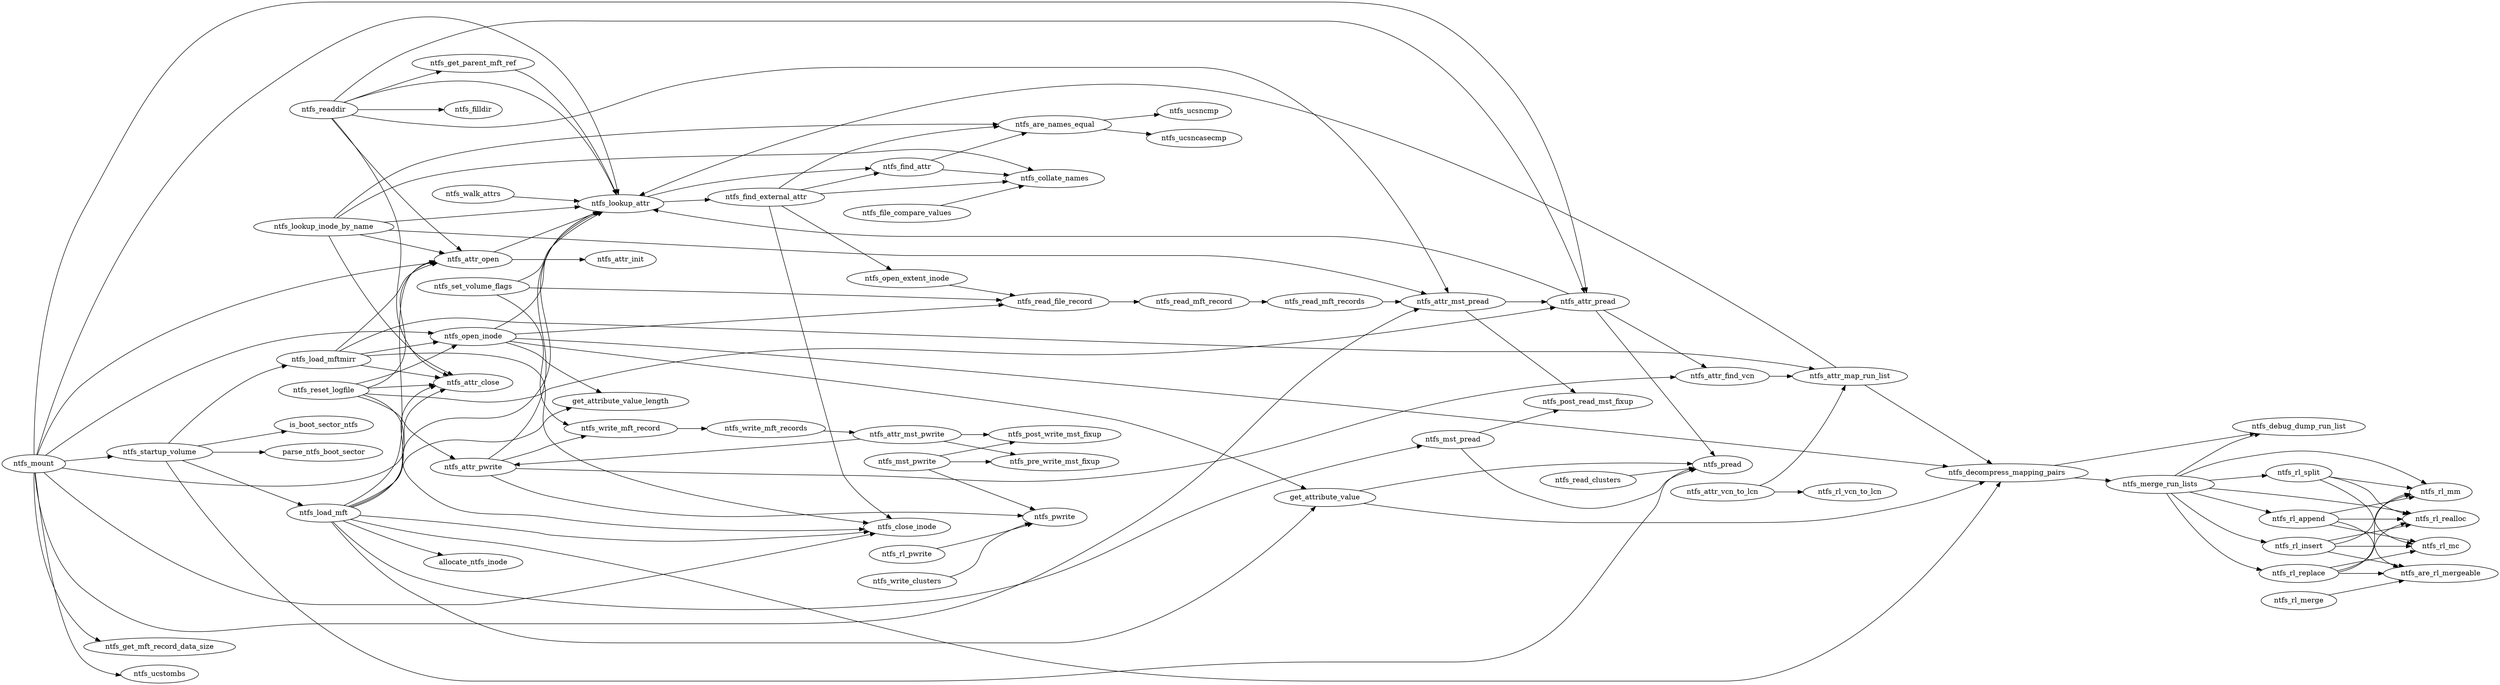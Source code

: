 digraph "bla" {
	graph [
		fontsize = "14"
		fontname = "Times-Roman"
		fontcolor = "black"
		rankdir = "LR"
		bb = "0,0,3446,1408"
		color = "black"
	]
	node [
		fontsize = "14"
		fontname = "Times-Roman"
		fontcolor = "black"
		shape = "ellipse"
		color = "black"
	]
	edge [
		fontsize = "14"
		fontname = "Times-Roman"
		fontcolor = "black"
		color = "black"
	]
	"allocate_ntfs_inode" [
		label = "\N"
		color = "black"
		width = "1.810000"
		fontsize = "14"
		fontname = "Times-Roman"
		fontcolor = "black"
		pos = "656,246"
		height = "0.500000"
		shape = "ellipse"
	]
	"get_attribute_value" [
		label = "\N"
		color = "black"
		width = "1.780000"
		fontsize = "14"
		fontname = "Times-Roman"
		fontcolor = "black"
		pos = "1828,393"
		height = "0.500000"
		shape = "ellipse"
	]
	"ntfs_decompress_mapping_pairs" [
		label = "\N"
		color = "black"
		width = "2.830000"
		fontsize = "14"
		fontname = "Times-Roman"
		fontcolor = "black"
		pos = "2769,438"
		height = "0.500000"
		shape = "ellipse"
	]
	"ntfs_pread" [
		label = "\N"
		color = "black"
		width = "1.110000"
		fontsize = "14"
		fontname = "Times-Roman"
		fontcolor = "black"
		pos = "2378,456"
		height = "0.500000"
		shape = "ellipse"
	]
	"is_boot_sector_ntfs" [
		label = "\N"
		color = "black"
		width = "1.810000"
		fontsize = "14"
		fontname = "Times-Roman"
		fontcolor = "black"
		pos = "450,516"
		height = "0.500000"
		shape = "ellipse"
	]
	"ntfs_are_names_equal" [
		label = "\N"
		color = "black"
		width = "2.030000"
		fontsize = "14"
		fontname = "Times-Roman"
		fontcolor = "black"
		pos = "1454,1116"
		height = "0.500000"
		shape = "ellipse"
	]
	"ntfs_ucsncasecmp" [
		label = "\N"
		color = "black"
		width = "1.690000"
		fontsize = "14"
		fontname = "Times-Roman"
		fontcolor = "black"
		pos = "1647,1089"
		height = "0.500000"
		shape = "ellipse"
	]
	"ntfs_ucsncmp" [
		label = "\N"
		color = "black"
		width = "1.360000"
		fontsize = "14"
		fontname = "Times-Roman"
		fontcolor = "black"
		pos = "1647,1143"
		height = "0.500000"
		shape = "ellipse"
	]
	"ntfs_attr_find_vcn" [
		label = "\N"
		color = "black"
		width = "1.720000"
		fontsize = "14"
		fontname = "Times-Roman"
		fontcolor = "black"
		pos = "2378,616"
		height = "0.500000"
		shape = "ellipse"
	]
	"ntfs_attr_map_run_list" [
		label = "\N"
		color = "black"
		width = "2.060000"
		fontsize = "14"
		fontname = "Times-Roman"
		fontcolor = "black"
		pos = "2556,616"
		height = "0.500000"
		shape = "ellipse"
	]
	"ntfs_lookup_attr" [
		label = "\N"
		color = "black"
		width = "1.560000"
		fontsize = "14"
		fontname = "Times-Roman"
		fontcolor = "black"
		pos = "856,940"
		height = "0.500000"
		shape = "ellipse"
	]
	"ntfs_attr_mst_pread" [
		label = "\N"
		color = "black"
		width = "1.830000"
		fontsize = "14"
		fontname = "Times-Roman"
		fontcolor = "black"
		pos = "2004,764"
		height = "0.500000"
		shape = "ellipse"
	]
	"ntfs_attr_pread" [
		label = "\N"
		color = "black"
		width = "1.440000"
		fontsize = "14"
		fontname = "Times-Roman"
		fontcolor = "black"
		pos = "2190,764"
		height = "0.500000"
		shape = "ellipse"
	]
	"ntfs_post_read_mst_fixup" [
		label = "\N"
		color = "black"
		width = "2.310000"
		fontsize = "14"
		fontname = "Times-Roman"
		fontcolor = "black"
		pos = "2190,569"
		height = "0.500000"
		shape = "ellipse"
	]
	"ntfs_attr_mst_pwrite" [
		label = "\N"
		color = "black"
		width = "1.890000"
		fontsize = "14"
		fontname = "Times-Roman"
		fontcolor = "black"
		pos = "1249,500"
		height = "0.500000"
		shape = "ellipse"
	]
	"ntfs_attr_pwrite" [
		label = "\N"
		color = "black"
		width = "1.530000"
		fontsize = "14"
		fontname = "Times-Roman"
		fontcolor = "black"
		pos = "656,435"
		height = "0.500000"
		shape = "ellipse"
	]
	"ntfs_post_write_mst_fixup" [
		label = "\N"
		color = "black"
		width = "2.390000"
		fontsize = "14"
		fontname = "Times-Roman"
		fontcolor = "black"
		pos = "1454,500"
		height = "0.500000"
		shape = "ellipse"
	]
	"ntfs_pre_write_mst_fixup" [
		label = "\N"
		color = "black"
		width = "2.310000"
		fontsize = "14"
		fontname = "Times-Roman"
		fontcolor = "black"
		pos = "1454,446"
		height = "0.500000"
		shape = "ellipse"
	]
	"ntfs_attr_open" [
		label = "\N"
		color = "black"
		width = "1.390000"
		fontsize = "14"
		fontname = "Times-Roman"
		fontcolor = "black"
		pos = "656,848"
		height = "0.500000"
		shape = "ellipse"
	]
	"ntfs_attr_init" [
		label = "\N"
		color = "black"
		width = "1.280000"
		fontsize = "14"
		fontname = "Times-Roman"
		fontcolor = "black"
		pos = "856,848"
		height = "0.500000"
		shape = "ellipse"
	]
	"ntfs_pwrite" [
		label = "\N"
		color = "black"
		width = "1.170000"
		fontsize = "14"
		fontname = "Times-Roman"
		fontcolor = "black"
		pos = "1454,308"
		height = "0.500000"
		shape = "ellipse"
	]
	"ntfs_write_mft_record" [
		label = "\N"
		color = "black"
		width = "2.030000"
		fontsize = "14"
		fontname = "Times-Roman"
		fontcolor = "black"
		pos = "856,512"
		height = "0.500000"
		shape = "ellipse"
	]
	"ntfs_attr_vcn_to_lcn" [
		label = "\N"
		color = "black"
		width = "1.890000"
		fontsize = "14"
		fontname = "Times-Roman"
		fontcolor = "black"
		pos = "2378,402"
		height = "0.500000"
		shape = "ellipse"
	]
	"ntfs_rl_vcn_to_lcn" [
		label = "\N"
		color = "black"
		width = "1.750000"
		fontsize = "14"
		fontname = "Times-Roman"
		fontcolor = "black"
		pos = "2556,402"
		height = "0.500000"
		shape = "ellipse"
	]
	"ntfs_close_inode" [
		label = "\N"
		color = "black"
		width = "1.580000"
		fontsize = "14"
		fontname = "Times-Roman"
		fontcolor = "black"
		pos = "1249,316"
		height = "0.500000"
		shape = "ellipse"
	]
	"ntfs_collate_names" [
		label = "\N"
		color = "black"
		width = "1.780000"
		fontsize = "14"
		fontname = "Times-Roman"
		fontcolor = "black"
		pos = "1454,1009"
		height = "0.500000"
		shape = "ellipse"
	]
	"ntfs_debug_dump_run_list" [
		label = "\N"
		color = "black"
		width = "2.390000"
		fontsize = "14"
		fontname = "Times-Roman"
		fontcolor = "black"
		pos = "3170,530"
		height = "0.500000"
		shape = "ellipse"
	]
	"ntfs_merge_run_lists" [
		label = "\N"
		color = "black"
		width = "1.920000"
		fontsize = "14"
		fontname = "Times-Roman"
		fontcolor = "black"
		pos = "2978,415"
		height = "0.500000"
		shape = "ellipse"
	]
	"ntfs_file_compare_values" [
		label = "\N"
		color = "black"
		width = "2.280000"
		fontsize = "14"
		fontname = "Times-Roman"
		fontcolor = "black"
		pos = "1249,940"
		height = "0.500000"
		shape = "ellipse"
	]
	"ntfs_find_attr" [
		label = "\N"
		color = "black"
		width = "1.330000"
		fontsize = "14"
		fontname = "Times-Roman"
		fontcolor = "black"
		pos = "1249,1032"
		height = "0.500000"
		shape = "ellipse"
	]
	"ntfs_find_external_attr" [
		label = "\N"
		color = "black"
		width = "2.060000"
		fontsize = "14"
		fontname = "Times-Roman"
		fontcolor = "black"
		pos = "1054,953"
		height = "0.500000"
		shape = "ellipse"
	]
	"ntfs_open_extent_inode" [
		label = "\N"
		color = "black"
		width = "2.140000"
		fontsize = "14"
		fontname = "Times-Roman"
		fontcolor = "black"
		pos = "1249,810"
		height = "0.500000"
		shape = "ellipse"
	]
	"ntfs_get_parent_mft_ref" [
		label = "\N"
		color = "black"
		width = "2.170000"
		fontsize = "14"
		fontname = "Times-Roman"
		fontcolor = "black"
		pos = "656,1238"
		height = "0.500000"
		shape = "ellipse"
	]
	"ntfs_load_mft" [
		label = "\N"
		color = "black"
		width = "1.360000"
		fontsize = "14"
		fontname = "Times-Roman"
		fontcolor = "black"
		pos = "450,338"
		height = "0.500000"
		shape = "ellipse"
	]
	"get_attribute_value_length" [
		label = "\N"
		color = "black"
		width = "2.360000"
		fontsize = "14"
		fontname = "Times-Roman"
		fontcolor = "black"
		pos = "856,566"
		height = "0.500000"
		shape = "ellipse"
	]
	"ntfs_load_mftmirr" [
		label = "\N"
		color = "black"
		width = "1.690000"
		fontsize = "14"
		fontname = "Times-Roman"
		fontcolor = "black"
		pos = "450,649"
		height = "0.500000"
		shape = "ellipse"
	]
	"ntfs_attr_close" [
		label = "\N"
		color = "black"
		width = "1.420000"
		fontsize = "14"
		fontname = "Times-Roman"
		fontcolor = "black"
		pos = "656,603"
		height = "0.500000"
		shape = "ellipse"
	]
	"ntfs_open_inode" [
		label = "\N"
		color = "black"
		width = "1.580000"
		fontsize = "14"
		fontname = "Times-Roman"
		fontcolor = "black"
		pos = "656,695"
		height = "0.500000"
		shape = "ellipse"
	]
	"ntfs_mst_pread" [
		label = "\N"
		color = "black"
		width = "1.470000"
		fontsize = "14"
		fontname = "Times-Roman"
		fontcolor = "black"
		pos = "2004,490"
		height = "0.500000"
		shape = "ellipse"
	]
	"ntfs_lookup_inode_by_name" [
		label = "\N"
		color = "black"
		width = "2.560000"
		fontsize = "14"
		fontname = "Times-Roman"
		fontcolor = "black"
		pos = "450,913"
		height = "0.500000"
		shape = "ellipse"
	]
	"ntfs_rl_append" [
		label = "\N"
		color = "black"
		width = "1.440000"
		fontsize = "14"
		fontname = "Times-Roman"
		fontcolor = "black"
		pos = "3170,346"
		height = "0.500000"
		shape = "ellipse"
	]
	"ntfs_rl_insert" [
		label = "\N"
		color = "black"
		width = "1.310000"
		fontsize = "14"
		fontname = "Times-Roman"
		fontcolor = "black"
		pos = "3170,292"
		height = "0.500000"
		shape = "ellipse"
	]
	"ntfs_rl_mm" [
		label = "\N"
		color = "black"
		width = "1.190000"
		fontsize = "14"
		fontname = "Times-Roman"
		fontcolor = "black"
		pos = "3365,400"
		height = "0.500000"
		shape = "ellipse"
	]
	"ntfs_rl_realloc" [
		label = "\N"
		color = "black"
		width = "1.420000"
		fontsize = "14"
		fontname = "Times-Roman"
		fontcolor = "black"
		pos = "3365,346"
		height = "0.500000"
		shape = "ellipse"
	]
	"ntfs_rl_replace" [
		label = "\N"
		color = "black"
		width = "1.440000"
		fontsize = "14"
		fontname = "Times-Roman"
		fontcolor = "black"
		pos = "3170,238"
		height = "0.500000"
		shape = "ellipse"
	]
	"ntfs_rl_split" [
		label = "\N"
		color = "black"
		width = "1.220000"
		fontsize = "14"
		fontname = "Times-Roman"
		fontcolor = "black"
		pos = "3170,438"
		height = "0.500000"
		shape = "ellipse"
	]
	"ntfs_mount" [
		label = "\N"
		color = "black"
		width = "1.170000"
		fontsize = "14"
		fontname = "Times-Roman"
		fontcolor = "black"
		pos = "50,439"
		height = "0.500000"
		shape = "ellipse"
	]
	"ntfs_get_mft_record_data_size" [
		label = "\N"
		color = "black"
		width = "2.690000"
		fontsize = "14"
		fontname = "Times-Roman"
		fontcolor = "black"
		pos = "225,78"
		height = "0.500000"
		shape = "ellipse"
	]
	"ntfs_startup_volume" [
		label = "\N"
		color = "black"
		width = "1.890000"
		fontsize = "14"
		fontname = "Times-Roman"
		fontcolor = "black"
		pos = "225,462"
		height = "0.500000"
		shape = "ellipse"
	]
	"ntfs_ucstombs" [
		label = "\N"
		color = "black"
		width = "1.420000"
		fontsize = "14"
		fontname = "Times-Roman"
		fontcolor = "black"
		pos = "225,24"
		height = "0.500000"
		shape = "ellipse"
	]
	"ntfs_mst_pwrite" [
		label = "\N"
		color = "black"
		width = "1.560000"
		fontsize = "14"
		fontname = "Times-Roman"
		fontcolor = "black"
		pos = "1249,446"
		height = "0.500000"
		shape = "ellipse"
	]
	"ntfs_read_file_record" [
		label = "\N"
		color = "black"
		width = "1.940000"
		fontsize = "14"
		fontname = "Times-Roman"
		fontcolor = "black"
		pos = "1454,764"
		height = "0.500000"
		shape = "ellipse"
	]
	"ntfs_read_clusters" [
		label = "\N"
		color = "black"
		width = "1.690000"
		fontsize = "14"
		fontname = "Times-Roman"
		fontcolor = "black"
		pos = "2190,425"
		height = "0.500000"
		shape = "ellipse"
	]
	"ntfs_readdir" [
		label = "\N"
		color = "black"
		width = "1.220000"
		fontsize = "14"
		fontname = "Times-Roman"
		fontcolor = "black"
		pos = "450,1146"
		height = "0.500000"
		shape = "ellipse"
	]
	"ntfs_filldir" [
		label = "\N"
		color = "black"
		width = "1.110000"
		fontsize = "14"
		fontname = "Times-Roman"
		fontcolor = "black"
		pos = "656,1146"
		height = "0.500000"
		shape = "ellipse"
	]
	"ntfs_read_mft_record" [
		label = "\N"
		color = "black"
		width = "1.970000"
		fontsize = "14"
		fontname = "Times-Roman"
		fontcolor = "black"
		pos = "1647,764"
		height = "0.500000"
		shape = "ellipse"
	]
	"ntfs_read_mft_records" [
		label = "\N"
		color = "black"
		width = "2.030000"
		fontsize = "14"
		fontname = "Times-Roman"
		fontcolor = "black"
		pos = "1828,764"
		height = "0.500000"
		shape = "ellipse"
	]
	"ntfs_reset_logfile" [
		label = "\N"
		color = "black"
		width = "1.640000"
		fontsize = "14"
		fontname = "Times-Roman"
		fontcolor = "black"
		pos = "450,579"
		height = "0.500000"
		shape = "ellipse"
	]
	"ntfs_are_rl_mergeable" [
		label = "\N"
		color = "black"
		width = "2.030000"
		fontsize = "14"
		fontname = "Times-Roman"
		fontcolor = "black"
		pos = "3365,238"
		height = "0.500000"
		shape = "ellipse"
	]
	"ntfs_rl_mc" [
		label = "\N"
		color = "black"
		width = "1.110000"
		fontsize = "14"
		fontname = "Times-Roman"
		fontcolor = "black"
		pos = "3365,292"
		height = "0.500000"
		shape = "ellipse"
	]
	"ntfs_rl_merge" [
		label = "\N"
		color = "black"
		width = "1.360000"
		fontsize = "14"
		fontname = "Times-Roman"
		fontcolor = "black"
		pos = "3170,184"
		height = "0.500000"
		shape = "ellipse"
	]
	"ntfs_rl_pwrite" [
		label = "\N"
		color = "black"
		width = "1.390000"
		fontsize = "14"
		fontname = "Times-Roman"
		fontcolor = "black"
		pos = "1249,262"
		height = "0.500000"
		shape = "ellipse"
	]
	"ntfs_set_volume_flags" [
		label = "\N"
		color = "black"
		width = "2.030000"
		fontsize = "14"
		fontname = "Times-Roman"
		fontcolor = "black"
		pos = "656,794"
		height = "0.500000"
		shape = "ellipse"
	]
	"parse_ntfs_boot_sector" [
		label = "\N"
		color = "black"
		width = "2.080000"
		fontsize = "14"
		fontname = "Times-Roman"
		fontcolor = "black"
		pos = "450,462"
		height = "0.500000"
		shape = "ellipse"
	]
	"ntfs_walk_attrs" [
		label = "\N"
		color = "black"
		width = "1.470000"
		fontsize = "14"
		fontname = "Times-Roman"
		fontcolor = "black"
		pos = "656,978"
		height = "0.500000"
		shape = "ellipse"
	]
	"ntfs_write_clusters" [
		label = "\N"
		color = "black"
		width = "1.750000"
		fontsize = "14"
		fontname = "Times-Roman"
		fontcolor = "black"
		pos = "1249,208"
		height = "0.500000"
		shape = "ellipse"
	]
	"ntfs_write_mft_records" [
		label = "\N"
		color = "black"
		width = "2.110000"
		fontsize = "14"
		fontname = "Times-Roman"
		fontcolor = "black"
		pos = "1054,512"
		height = "0.500000"
		shape = "ellipse"
	]
	"get_attribute_value" -> "ntfs_decompress_mapping_pairs" [
		fontsize = "14"
		fontname = "Times-Roman"
		fontcolor = "black"
		pos = "e,2738,421  1877,381 1946,366 2077,340 2190,341 2190,341 2190,341 2378,341 2492,340 2522,343 2630,375 2665,385 2703,402 2729,416"
		color = "black"
	]
	"get_attribute_value" -> "ntfs_pread" [
		fontsize = "14"
		fontname = "Times-Roman"
		fontcolor = "black"
		pos = "e,2338,458  1874,406 1929,420 2024,442 2106,452 2184,461 2276,460 2331,458"
		color = "black"
	]
	"ntfs_are_names_equal" -> "ntfs_ucsncasecmp" [
		fontsize = "14"
		fontname = "Times-Roman"
		fontcolor = "black"
		pos = "e,1592,1097  1518,1107 1539,1104 1562,1101 1583,1098"
		color = "black"
	]
	"ntfs_are_names_equal" -> "ntfs_ucsncmp" [
		fontsize = "14"
		fontname = "Times-Roman"
		fontcolor = "black"
		pos = "e,1601,1137  1518,1125 1542,1129 1569,1132 1592,1136"
		color = "black"
	]
	"ntfs_attr_find_vcn" -> "ntfs_attr_map_run_list" [
		fontsize = "14"
		fontname = "Times-Roman"
		fontcolor = "black"
		pos = "e,2482,616  2440,616 2451,616 2461,616 2472,616"
		color = "black"
	]
	"ntfs_attr_map_run_list" -> "ntfs_decompress_mapping_pairs" [
		fontsize = "14"
		fontname = "Times-Roman"
		fontcolor = "black"
		pos = "e,2748,456  2577,599 2615,567 2699,497 2742,461"
		color = "black"
	]
	"ntfs_attr_map_run_list" -> "ntfs_lookup_attr" [
		fontsize = "14"
		fontname = "Times-Roman"
		fontcolor = "black"
		pos = "s,880,956  886,960 998,1033 1395,1266 1718,1170 2094,1057 2456,715 2538,634"
		color = "black"
	]
	"ntfs_attr_mst_pread" -> "ntfs_attr_pread" [
		fontsize = "14"
		fontname = "Times-Roman"
		fontcolor = "black"
		pos = "e,2137,764  2070,764 2089,764 2110,764 2128,764"
		color = "black"
	]
	"ntfs_attr_mst_pread" -> "ntfs_post_read_mst_fixup" [
		fontsize = "14"
		fontname = "Times-Roman"
		fontcolor = "black"
		pos = "e,2173,587  2021,746 2054,711 2131,631 2168,592"
		color = "black"
	]
	"ntfs_attr_mst_pwrite" -> "ntfs_attr_pwrite" [
		fontsize = "14"
		fontname = "Times-Roman"
		fontcolor = "black"
		pos = "s,709,440  717,441 808,450 983,468 1130,485 1149,487 1169,490 1188,492"
		color = "black"
	]
	"ntfs_attr_mst_pwrite" -> "ntfs_post_write_mst_fixup" [
		fontsize = "14"
		fontname = "Times-Roman"
		fontcolor = "black"
		pos = "e,1368,500  1318,500 1331,500 1344,500 1358,500"
		color = "black"
	]
	"ntfs_attr_mst_pwrite" -> "ntfs_pre_write_mst_fixup" [
		fontsize = "14"
		fontname = "Times-Roman"
		fontcolor = "black"
		pos = "e,1401,460  1298,487 1326,480 1361,470 1391,462"
		color = "black"
	]
	"ntfs_attr_open" -> "ntfs_attr_init" [
		fontsize = "14"
		fontname = "Times-Roman"
		fontcolor = "black"
		pos = "e,809,848  707,848 735,848 771,848 800,848"
		color = "black"
	]
	"ntfs_attr_open" -> "ntfs_lookup_attr" [
		fontsize = "14"
		fontname = "Times-Roman"
		fontcolor = "black"
		pos = "e,824,925  687,862 722,878 778,904 816,921"
		color = "black"
	]
	"ntfs_attr_pread" -> "ntfs_attr_find_vcn" [
		fontsize = "14"
		fontname = "Times-Roman"
		fontcolor = "black"
		pos = "e,2357,633  2211,747 2245,721 2310,669 2349,639"
		color = "black"
	]
	"ntfs_attr_pread" -> "ntfs_lookup_attr" [
		fontsize = "14"
		fontname = "Times-Roman"
		fontcolor = "black"
		pos = "s,904,931  911,930 987,916 1129,893 1249,894 1249,894 1249,894 1828,894 1962,893 2107,814 2165,780"
		color = "black"
	]
	"ntfs_attr_pread" -> "ntfs_pread" [
		fontsize = "14"
		fontname = "Times-Roman"
		fontcolor = "black"
		pos = "e,2367,474  2201,746 2233,693 2325,542 2362,482"
		color = "black"
	]
	"ntfs_attr_pwrite" -> "ntfs_attr_find_vcn" [
		fontsize = "14"
		fontname = "Times-Roman"
		fontcolor = "black"
		pos = "e,2316,615  711,433 804,429 1001,421 1166,419 1333,416 1376,393 1540,419 1801,458 1848,546 2106,596 2175,608 2254,614 2309,615"
		color = "black"
	]
	"ntfs_attr_pwrite" -> "ntfs_lookup_attr" [
		fontsize = "14"
		fontname = "Times-Roman"
		fontcolor = "black"
		pos = "e,825,925  673,452 692,472 720,507 734,543 788,681 697,745 770,875 781,894 800,909 817,920"
		color = "black"
	]
	"ntfs_attr_pwrite" -> "ntfs_pwrite" [
		fontsize = "14"
		fontname = "Times-Roman"
		fontcolor = "black"
		pos = "e,1421,319  680,419 702,405 737,385 770,376 1012,309 1086,385 1332,343 1360,338 1390,329 1413,322"
		color = "black"
	]
	"ntfs_attr_pwrite" -> "ntfs_write_mft_record" [
		fontsize = "14"
		fontname = "Times-Roman"
		fontcolor = "black"
		pos = "e,816,497  691,449 714,458 744,470 770,480 782,484 795,489 807,494"
		color = "black"
	]
	"ntfs_attr_vcn_to_lcn" -> "ntfs_attr_map_run_list" [
		fontsize = "14"
		fontname = "Times-Roman"
		fontcolor = "black"
		pos = "e,2550,598  2425,415 2432,419 2440,423 2446,429 2499,473 2532,550 2547,590"
		color = "black"
	]
	"ntfs_attr_vcn_to_lcn" -> "ntfs_rl_vcn_to_lcn" [
		fontsize = "14"
		fontname = "Times-Roman"
		fontcolor = "black"
		pos = "e,2493,402  2446,402 2458,402 2471,402 2483,402"
		color = "black"
	]
	"ntfs_decompress_mapping_pairs" -> "ntfs_debug_dump_run_list" [
		fontsize = "14"
		fontname = "Times-Roman"
		fontcolor = "black"
		pos = "e,3112,517  2832,452 2906,469 3029,497 3105,515"
		color = "black"
	]
	"ntfs_decompress_mapping_pairs" -> "ntfs_merge_run_lists" [
		fontsize = "14"
		fontname = "Times-Roman"
		fontcolor = "black"
		pos = "e,2914,422  2856,428 2872,426 2888,425 2904,423"
		color = "black"
	]
	"ntfs_file_compare_values" -> "ntfs_collate_names" [
		fontsize = "14"
		fontname = "Times-Roman"
		fontcolor = "black"
		pos = "e,1413,995  1294,955 1327,966 1372,981 1406,993"
		color = "black"
	]
	"ntfs_find_attr" -> "ntfs_are_names_equal" [
		fontsize = "14"
		fontname = "Times-Roman"
		fontcolor = "black"
		pos = "e,1416,1100  1282,1045 1317,1059 1370,1082 1408,1097"
		color = "black"
	]
	"ntfs_find_attr" -> "ntfs_collate_names" [
		fontsize = "14"
		fontname = "Times-Roman"
		fontcolor = "black"
		pos = "e,1394,1016  1296,1027 1322,1024 1355,1020 1384,1017"
		color = "black"
	]
	"ntfs_find_external_attr" -> "ntfs_are_names_equal" [
		fontsize = "14"
		fontname = "Times-Roman"
		fontcolor = "black"
		pos = "e,1382,1113  1068,971 1087,995 1125,1037 1166,1059 1231,1092 1313,1106 1374,1112"
		color = "black"
	]
	"ntfs_find_external_attr" -> "ntfs_close_inode" [
		fontsize = "14"
		fontname = "Times-Roman"
		fontcolor = "black"
		pos = "e,1231,333  1057,935 1073,847 1144,467 1166,419 1181,388 1206,359 1225,339"
		color = "black"
	]
	"ntfs_find_external_attr" -> "ntfs_collate_names" [
		fontsize = "14"
		fontname = "Times-Roman"
		fontcolor = "black"
		pos = "e,1396,1001  1119,962 1194,973 1316,990 1389,1000"
		color = "black"
	]
	"ntfs_find_external_attr" -> "ntfs_find_attr" [
		fontsize = "14"
		fontname = "Times-Roman"
		fontcolor = "black"
		pos = "e,1215,1019  1091,969 1113,978 1141,990 1166,1000 1179,1005 1193,1010 1206,1015"
		color = "black"
	]
	"ntfs_find_external_attr" -> "ntfs_open_extent_inode" [
		fontsize = "14"
		fontname = "Times-Roman"
		fontcolor = "black"
		pos = "e,1225,827  1078,936 1113,911 1178,862 1217,833"
		color = "black"
	]
	"ntfs_get_parent_mft_ref" -> "ntfs_lookup_attr" [
		fontsize = "14"
		fontname = "Times-Roman"
		fontcolor = "black"
		pos = "e,853,958  705,1224 716,1219 726,1214 734,1206 807,1136 840,1016 852,965"
		color = "black"
	]
	"ntfs_load_mft" -> "allocate_ntfs_inode" [
		fontsize = "14"
		fontname = "Times-Roman"
		fontcolor = "black"
		pos = "e,618,261  480,324 506,311 544,293 578,278 588,273 599,269 609,265"
		color = "black"
	]
	"ntfs_load_mft" -> "get_attribute_value" [
		fontsize = "14"
		fontname = "Times-Roman"
		fontcolor = "black"
		pos = "e,1818,375  460,320 480,289 525,223 578,186 686,110 725,85 856,86 856,86 856,86 1454,86 1633,85 1772,296 1814,369"
		color = "black"
	]
	"ntfs_load_mft" -> "get_attribute_value_length" [
		fontsize = "14"
		fontname = "Times-Roman"
		fontcolor = "black"
		pos = "e,800,552  487,350 506,358 528,370 542,388 559,408 559,416 569,440 574,449 571,454 578,462 632,509 672,469 734,505 754,515 752,527 770,539 776,542 783,546 791,549"
		color = "black"
	]
	"ntfs_load_mftmirr" -> "ntfs_attr_close" [
		fontsize = "14"
		fontname = "Times-Roman"
		fontcolor = "black"
		pos = "e,612,613  499,638 531,631 573,621 605,614"
		color = "black"
	]
	"ntfs_load_mftmirr" -> "ntfs_attr_map_run_list" [
		fontsize = "14"
		fontname = "Times-Roman"
		fontcolor = "black"
		pos = "e,2506,629  472,666 496,684 537,711 578,722 646,739 665,723 734,722 911,717 955,716 1130,702 1147,700 1150,699 1166,698 1352,685 1818,676 2004,677 2004,677 2004,677 2190,677 2300,676 2424,650 2496,631"
		color = "black"
	]
	"ntfs_load_mftmirr" -> "ntfs_attr_open" [
		fontsize = "14"
		fontname = "Times-Roman"
		fontcolor = "black"
		pos = "e,613,838  463,667 494,709 571,815 578,821 586,826 595,831 604,835"
		color = "black"
	]
	"ntfs_load_mftmirr" -> "ntfs_close_inode" [
		fontsize = "14"
		fontname = "Times-Roman"
		fontcolor = "black"
		pos = "e,1226,333  510,653 584,656 702,657 734,630 785,587 722,530 770,485 889,373 985,490 1130,418 1172,397 1172,377 1207,348 1211,345 1214,342 1218,339"
		color = "black"
	]
	"ntfs_load_mftmirr" -> "ntfs_open_inode" [
		fontsize = "14"
		fontname = "Times-Roman"
		fontcolor = "black"
		pos = "e,609,685  499,660 530,667 570,676 602,683"
		color = "black"
	]
	"ntfs_load_mft" -> "ntfs_attr_close" [
		fontsize = "14"
		fontname = "Times-Roman"
		fontcolor = "black"
		pos = "e,613,593  482,352 502,363 528,380 542,402 585,465 529,512 578,571 585,579 594,585 604,589"
		color = "black"
	]
	"ntfs_load_mft" -> "ntfs_attr_open" [
		fontsize = "14"
		fontname = "Times-Roman"
		fontcolor = "black"
		pos = "e,610,841  473,354 495,371 527,401 542,435 578,513 525,753 578,821 584,828 592,834 601,837"
		color = "black"
	]
	"ntfs_load_mft" -> "ntfs_close_inode" [
		fontsize = "14"
		fontname = "Times-Roman"
		fontcolor = "black"
		pos = "e,1198,307  498,333 555,328 652,317 734,306 751,303 754,301 770,300 930,286 971,289 1130,300 1150,301 1170,303 1189,306"
		color = "black"
	]
	"ntfs_load_mft" -> "ntfs_decompress_mapping_pairs" [
		fontsize = "14"
		fontname = "Times-Roman"
		fontcolor = "black"
		pos = "e,2763,420  488,326 513,319 548,309 578,302 647,285 666,290 734,273 1220,151 1328,9 1828,10 1828,10 1828,10 2378,10 2597,9 2726,319 2760,412"
		color = "black"
	]
	"ntfs_load_mft" -> "ntfs_lookup_attr" [
		fontsize = "14"
		fontname = "Times-Roman"
		fontcolor = "black"
		pos = "e,828,924  481,352 501,363 526,379 542,399 560,420 560,429 569,456 575,472 568,480 578,495 626,556 690,511 734,576 739,583 766,873 770,881 776,891 801,908 822,920"
		color = "black"
	]
	"ntfs_load_mft" -> "ntfs_mst_pread" [
		fontsize = "14"
		fontname = "Times-Roman"
		fontcolor = "black"
		pos = "e,1957,481  468,321 502,288 575,220 578,219 733,152 1169,143 1332,181 1543,228 1558,331 1754,420 1819,449 1899,468 1950,479"
		color = "black"
	]
	"ntfs_lookup_attr" -> "ntfs_find_attr" [
		fontsize = "14"
		fontname = "Times-Roman"
		fontcolor = "black"
		pos = "e,1204,1025  894,953 918,962 949,972 978,980 1053,999 1142,1015 1197,1024"
		color = "black"
	]
	"ntfs_lookup_attr" -> "ntfs_find_external_attr" [
		fontsize = "14"
		fontname = "Times-Roman"
		fontcolor = "black"
		pos = "e,982,948  911,944 930,945 952,946 972,948"
		color = "black"
	]
	"ntfs_lookup_inode_by_name" -> "ntfs_are_names_equal" [
		fontsize = "14"
		fontname = "Times-Roman"
		fontcolor = "black"
		pos = "e,1385,1122  458,931 462,939 467,947 473,954 492,975 531,1013 578,1032 855,1143 1218,1133 1376,1123"
		color = "black"
	]
	"ntfs_lookup_inode_by_name" -> "ntfs_attr_close" [
		fontsize = "14"
		fontname = "Times-Roman"
		fontcolor = "black"
		pos = "e,632,619  457,895 473,852 517,743 578,668 592,651 609,636 625,624"
		color = "black"
	]
	"ntfs_lookup_inode_by_name" -> "ntfs_attr_mst_pread" [
		fontsize = "14"
		fontname = "Times-Roman"
		fontcolor = "black"
		pos = "e,1958,777  541,910 641,907 804,897 942,875 959,872 962,868 978,866 1098,849 1129,855 1249,856 1249,856 1249,856 1647,856 1677,855 1858,805 1950,779"
		color = "black"
	]
	"ntfs_lookup_inode_by_name" -> "ntfs_attr_open" [
		fontsize = "14"
		fontname = "Times-Roman"
		fontcolor = "black"
		pos = "e,618,860  499,898 533,887 578,872 611,862"
		color = "black"
	]
	"ntfs_lookup_inode_by_name" -> "ntfs_collate_names" [
		fontsize = "14"
		fontname = "Times-Roman"
		fontcolor = "black"
		pos = "e,1424,1025  468,931 492,952 534,988 578,1005 701,1050 1035,1052 1166,1059 1240,1062 1260,1073 1332,1059 1362,1053 1393,1040 1416,1029"
		color = "black"
	]
	"ntfs_lookup_inode_by_name" -> "ntfs_lookup_attr" [
		fontsize = "14"
		fontname = "Times-Roman"
		fontcolor = "black"
		pos = "e,800,936  538,919 613,924 723,931 791,935"
		color = "black"
	]
	"ntfs_merge_run_lists" -> "ntfs_debug_dump_run_list" [
		fontsize = "14"
		fontname = "Times-Roman"
		fontcolor = "black"
		pos = "e,3123,515  2997,432 3017,450 3051,479 3084,498 3093,503 3104,507 3114,511"
		color = "black"
	]
	"ntfs_merge_run_lists" -> "ntfs_rl_append" [
		fontsize = "14"
		fontname = "Times-Roman"
		fontcolor = "black"
		pos = "e,3134,359  3019,400 3051,389 3095,373 3127,361"
		color = "black"
	]
	"ntfs_merge_run_lists" -> "ntfs_rl_insert" [
		fontsize = "14"
		fontname = "Times-Roman"
		fontcolor = "black"
		pos = "e,3129,301  2993,397 3012,376 3047,340 3084,319 3095,313 3108,308 3120,304"
		color = "black"
	]
	"ntfs_merge_run_lists" -> "ntfs_rl_mm" [
		fontsize = "14"
		fontname = "Times-Roman"
		fontcolor = "black"
		pos = "e,3345,416  3005,432 3026,443 3056,458 3084,465 3159,481 3183,485 3256,465 3287,457 3318,437 3339,421"
		color = "black"
	]
	"ntfs_merge_run_lists" -> "ntfs_rl_realloc" [
		fontsize = "14"
		fontname = "Times-Roman"
		fontcolor = "black"
		pos = "e,3324,357  3041,407 3097,400 3183,387 3256,373 3276,369 3297,364 3315,359"
		color = "black"
	]
	"ntfs_merge_run_lists" -> "ntfs_rl_replace" [
		fontsize = "14"
		fontname = "Times-Roman"
		fontcolor = "black"
		pos = "e,3124,246  2986,397 3001,365 3036,300 3084,265 3093,258 3104,253 3115,249"
		color = "black"
	]
	"ntfs_merge_run_lists" -> "ntfs_rl_split" [
		fontsize = "14"
		fontname = "Times-Roman"
		fontcolor = "black"
		pos = "e,3128,433  3041,423 3066,426 3095,429 3119,432"
		color = "black"
	]
	"ntfs_mount" -> "ntfs_attr_close" [
		fontsize = "14"
		fontname = "Times-Roman"
		fontcolor = "black"
		pos = "e,609,595  81,427 166,396 403,326 542,435 594,474 534,529 578,577 584,584 592,588 600,591"
		color = "black"
	]
	"ntfs_mount" -> "ntfs_attr_mst_pread" [
		fontsize = "14"
		fontname = "Times-Roman"
		fontcolor = "black"
		pos = "e,1963,750  54,421 68,366 111,204 128,188 237,90 305,123 450,124 450,124 450,124 1054,124 1281,123 1360,143 1540,281 1754,443 1721,578 1938,736 1944,740 1950,744 1957,747"
		color = "black"
	]
	"ntfs_mount" -> "ntfs_attr_open" [
		fontsize = "14"
		fontname = "Times-Roman"
		fontcolor = "black"
		pos = "e,611,840  55,457 63,490 86,559 128,602 286,762 367,755 578,831 585,833 593,835 601,837"
		color = "black"
	]
	"ntfs_mount" -> "ntfs_attr_pread" [
		fontsize = "14"
		fontname = "Times-Roman"
		fontcolor = "black"
		pos = "e,2189,782  51,457 53,482 56,527 60,566 83,744 55,800 128,964 222,1170 224,1359 450,1360 450,1360 450,1360 1828,1360 2034,1359 2078,1218 2148,1025 2159,995 2163,988 2169,958 2182,898 2187,827 2189,790"
		color = "black"
	]
	"ntfs_mount" -> "ntfs_close_inode" [
		fontsize = "14"
		fontname = "Times-Roman"
		fontcolor = "black"
		pos = "e,1211,302  62,422 107,361 267,161 450,162 450,162 450,162 656,162 910,161 973,223 1202,299"
		color = "black"
	]
	"ntfs_mount" -> "ntfs_get_mft_record_data_size" [
		fontsize = "14"
		fontname = "Times-Roman"
		fontcolor = "black"
		pos = "e,156,91  52,421 59,359 86,156 128,110 134,104 140,99 147,95"
		color = "black"
	]
	"ntfs_mount" -> "ntfs_lookup_attr" [
		fontsize = "14"
		fontname = "Times-Roman"
		fontcolor = "black"
		pos = "e,855,958  52,457 65,548 132,956 358,1173 483,1291 585,1350 734,1265 813,1219 807,1173 834,1086 847,1046 852,997 854,967"
		color = "black"
	]
	"ntfs_mount" -> "ntfs_open_inode" [
		fontsize = "14"
		fontname = "Times-Roman"
		fontcolor = "black"
		pos = "e,602,701  65,456 106,502 228,627 358,676 435,705 532,705 594,702"
		color = "black"
	]
	"ntfs_mount" -> "ntfs_startup_volume" [
		fontsize = "14"
		fontname = "Times-Roman"
		fontcolor = "black"
		pos = "e,164,454  91,444 110,447 133,450 154,453"
		color = "black"
	]
	"ntfs_mount" -> "ntfs_ucstombs" [
		fontsize = "14"
		fontname = "Times-Roman"
		fontcolor = "black"
		pos = "e,175,27  51,421 56,352 77,106 128,51 138,40 152,34 166,30"
		color = "black"
	]
	"ntfs_mst_pread" -> "ntfs_post_read_mst_fixup" [
		fontsize = "14"
		fontname = "Times-Roman"
		fontcolor = "black"
		pos = "e,2152,553  2037,504 2067,517 2112,536 2145,550"
		color = "black"
	]
	"ntfs_mst_pread" -> "ntfs_pread" [
		fontsize = "14"
		fontname = "Times-Roman"
		fontcolor = "black"
		pos = "e,2350,443  2017,473 2034,450 2068,412 2106,398 2176,371 2204,373 2274,398 2294,404 2293,416 2310,427 2324,435 2332,437 2341,440"
		color = "black"
	]
	"ntfs_mst_pwrite" -> "ntfs_post_write_mst_fixup" [
		fontsize = "14"
		fontname = "Times-Roman"
		fontcolor = "black"
		pos = "e,1401,486  1292,457 1322,464 1361,475 1394,484"
		color = "black"
	]
	"ntfs_mst_pwrite" -> "ntfs_pre_write_mst_fixup" [
		fontsize = "14"
		fontname = "Times-Roman"
		fontcolor = "black"
		pos = "e,1371,446  1305,446 1322,446 1342,446 1361,446"
		color = "black"
	]
	"ntfs_mst_pwrite" -> "ntfs_pwrite" [
		fontsize = "14"
		fontname = "Times-Roman"
		fontcolor = "black"
		pos = "e,1431,323  1273,430 1310,405 1382,356 1423,329"
		color = "black"
	]
	"ntfs_open_extent_inode" -> "ntfs_read_file_record" [
		fontsize = "14"
		fontname = "Times-Roman"
		fontcolor = "black"
		pos = "e,1401,776  1305,797 1332,792 1364,784 1392,778"
		color = "black"
	]
	"ntfs_open_inode" -> "get_attribute_value" [
		fontsize = "14"
		fontname = "Times-Roman"
		fontcolor = "black"
		pos = "e,1799,409  705,686 888,652 1520,533 1540,527 1635,496 1739,442 1792,413"
		color = "black"
	]
	"ntfs_open_inode" -> "get_attribute_value_length" [
		fontsize = "14"
		fontname = "Times-Roman"
		fontcolor = "black"
		pos = "e,835,584  694,682 707,676 722,670 734,663 744,657 795,616 828,589"
		color = "black"
	]
	"ntfs_open_inode" -> "ntfs_decompress_mapping_pairs" [
		fontsize = "14"
		fontname = "Times-Roman"
		fontcolor = "black"
		pos = "e,2693,450  712,692 828,684 1103,665 1332,640 1848,582 2464,487 2684,451"
		color = "black"
	]
	"ntfs_open_inode" -> "ntfs_lookup_attr" [
		fontsize = "14"
		fontname = "Times-Roman"
		fontcolor = "black"
		pos = "e,828,924  680,712 697,725 720,745 734,767 762,809 741,833 770,875 783,892 803,908 820,919"
		color = "black"
	]
	"ntfs_open_inode" -> "ntfs_read_file_record" [
		fontsize = "14"
		fontname = "Times-Roman"
		fontcolor = "black"
		pos = "e,1406,751  712,698 731,699 751,701 770,702 1020,717 1085,700 1332,736 1354,739 1377,743 1397,749"
		color = "black"
	]
	"ntfs_read_clusters" -> "ntfs_pread" [
		fontsize = "14"
		fontname = "Times-Roman"
		fontcolor = "black"
		pos = "e,2340,450  2243,434 2271,438 2304,444 2331,448"
		color = "black"
	]
	"ntfs_readdir" -> "ntfs_attr_close" [
		fontsize = "14"
		fontname = "Times-Roman"
		fontcolor = "black"
		pos = "e,628,618  460,1128 479,1094 522,1013 542,940 576,822 520,774 578,668 588,650 605,635 621,623"
		color = "black"
	]
	"ntfs_readdir" -> "ntfs_attr_mst_pread" [
		fontsize = "14"
		fontname = "Times-Roman"
		fontcolor = "black"
		pos = "e,2000,782  487,1136 512,1130 547,1122 578,1119 647,1111 666,1107 734,1119 848,1138 866,1181 978,1206 1097,1231 1129,1229 1249,1230 1249,1230 1249,1230 1647,1230 1870,1229 1973,889 1998,790"
		color = "black"
	]
	"ntfs_readdir" -> "ntfs_attr_open" [
		fontsize = "14"
		fontname = "Times-Roman"
		fontcolor = "black"
		pos = "e,642,866  461,1128 483,1094 533,1015 578,951 598,923 622,893 637,872"
		color = "black"
	]
	"ntfs_readdir" -> "ntfs_attr_pread" [
		fontsize = "14"
		fontname = "Times-Roman"
		fontcolor = "black"
		pos = "e,2187,782  463,1163 484,1190 529,1239 578,1265 691,1322 730,1321 856,1322 856,1322 856,1322 1828,1322 2084,1321 2168,904 2186,791"
		color = "black"
	]
	"ntfs_readdir" -> "ntfs_filldir" [
		fontsize = "14"
		fontname = "Times-Roman"
		fontcolor = "black"
		pos = "e,615,1146  494,1146 526,1146 571,1146 604,1146"
		color = "black"
	]
	"ntfs_readdir" -> "ntfs_get_parent_mft_ref" [
		fontsize = "14"
		fontname = "Times-Roman"
		fontcolor = "black"
		pos = "e,617,1222  479,1160 505,1172 544,1190 578,1206 588,1210 598,1214 608,1218"
		color = "black"
	]
	"ntfs_readdir" -> "ntfs_lookup_attr" [
		fontsize = "14"
		fontname = "Times-Roman"
		fontcolor = "black"
		pos = "e,849,958  487,1156 513,1162 547,1169 578,1173 647,1180 675,1208 734,1173 774,1149 826,1020 846,965"
		color = "black"
	]
	"ntfs_read_file_record" -> "ntfs_read_mft_record" [
		fontsize = "14"
		fontname = "Times-Roman"
		fontcolor = "black"
		pos = "e,1576,764  1525,764 1539,764 1552,764 1566,764"
		color = "black"
	]
	"ntfs_read_mft_record" -> "ntfs_read_mft_records" [
		fontsize = "14"
		fontname = "Times-Roman"
		fontcolor = "black"
		pos = "e,1754,764  1718,764 1727,764 1735,764 1744,764"
		color = "black"
	]
	"ntfs_read_mft_records" -> "ntfs_attr_mst_pread" [
		fontsize = "14"
		fontname = "Times-Roman"
		fontcolor = "black"
		pos = "e,1938,764  1902,764 1911,764 1919,764 1928,764"
		color = "black"
	]
	"ntfs_reset_logfile" -> "ntfs_attr_close" [
		fontsize = "14"
		fontname = "Times-Roman"
		fontcolor = "black"
		pos = "e,607,597  505,585 534,589 568,593 597,596"
		color = "black"
	]
	"ntfs_reset_logfile" -> "ntfs_attr_open" [
		fontsize = "14"
		fontname = "Times-Roman"
		fontcolor = "black"
		pos = "e,610,840  496,590 513,597 531,607 542,622 597,693 520,752 578,821 584,828 592,833 601,836"
		color = "black"
	]
	"ntfs_reset_logfile" -> "ntfs_attr_pread" [
		fontsize = "14"
		fontname = "Times-Roman"
		fontcolor = "black"
		pos = "e,2147,754  509,577 531,576 556,576 578,576 648,575 667,560 734,576 752,579 753,588 770,593 1179,703 1299,618 1718,674 1876,694 1915,705 2070,737 2093,741 2117,746 2138,752"
		color = "black"
	]
	"ntfs_reset_logfile" -> "ntfs_attr_pwrite" [
		fontsize = "14"
		fontname = "Times-Roman"
		fontcolor = "black"
		pos = "e,636,452  493,566 509,561 527,553 542,543 562,530 562,521 578,505 595,488 614,471 630,458"
		color = "black"
	]
	"ntfs_reset_logfile" -> "ntfs_close_inode" [
		fontsize = "14"
		fontname = "Times-Roman"
		fontcolor = "black"
		pos = "e,1192,315  477,563 505,550 521,559 542,536 582,491 538,450 578,408 660,322 1030,314 1183,315"
		color = "black"
	]
	"ntfs_reset_logfile" -> "ntfs_open_inode" [
		fontsize = "14"
		fontname = "Times-Roman"
		fontcolor = "black"
		pos = "e,632,678  485,594 502,602 524,612 542,622 571,638 603,658 625,673"
		color = "black"
	]
	"ntfs_rl_append" -> "ntfs_are_rl_mergeable" [
		fontsize = "14"
		fontname = "Times-Roman"
		fontcolor = "black"
		pos = "e,3316,251  3217,338 3230,334 3244,328 3256,319 3280,301 3270,282 3292,265 3297,261 3301,258 3307,255"
		color = "black"
	]
	"ntfs_rl_append" -> "ntfs_rl_mc" [
		fontsize = "14"
		fontname = "Times-Roman"
		fontcolor = "black"
		pos = "e,3331,302  3211,335 3244,326 3290,313 3324,304"
		color = "black"
	]
	"ntfs_rl_append" -> "ntfs_rl_mm" [
		fontsize = "14"
		fontname = "Times-Roman"
		fontcolor = "black"
		pos = "e,3329,390  3211,357 3244,366 3289,379 3322,388"
		color = "black"
	]
	"ntfs_rl_append" -> "ntfs_rl_realloc" [
		fontsize = "14"
		fontname = "Times-Roman"
		fontcolor = "black"
		pos = "e,3314,346  3222,346 3248,346 3278,346 3305,346"
		color = "black"
	]
	"ntfs_rl_insert" -> "ntfs_are_rl_mergeable" [
		fontsize = "14"
		fontname = "Times-Roman"
		fontcolor = "black"
		pos = "e,3316,252  3209,281 3238,274 3277,263 3309,254"
		color = "black"
	]
	"ntfs_rl_insert" -> "ntfs_rl_mc" [
		fontsize = "14"
		fontname = "Times-Roman"
		fontcolor = "black"
		pos = "e,3324,292  3218,292 3247,292 3285,292 3314,292"
		color = "black"
	]
	"ntfs_rl_insert" -> "ntfs_rl_mm" [
		fontsize = "14"
		fontname = "Times-Roman"
		fontcolor = "black"
		pos = "e,3328,391  3214,299 3228,303 3244,309 3256,319 3280,336 3270,355 3292,373 3300,379 3310,384 3319,388"
		color = "black"
	]
	"ntfs_rl_insert" -> "ntfs_rl_realloc" [
		fontsize = "14"
		fontname = "Times-Roman"
		fontcolor = "black"
		pos = "e,3325,335  3209,303 3240,311 3285,323 3318,333"
		color = "black"
	]
	"ntfs_rl_merge" -> "ntfs_are_rl_mergeable" [
		fontsize = "14"
		fontname = "Times-Roman"
		fontcolor = "black"
		pos = "e,3316,225  3209,195 3238,203 3277,214 3309,223"
		color = "black"
	]
	"ntfs_rl_pwrite" -> "ntfs_pwrite" [
		fontsize = "14"
		fontname = "Times-Roman"
		fontcolor = "black"
		pos = "e,1417,300  1291,272 1326,279 1374,290 1410,298"
		color = "black"
	]
	"ntfs_rl_replace" -> "ntfs_are_rl_mergeable" [
		fontsize = "14"
		fontname = "Times-Roman"
		fontcolor = "black"
		pos = "e,3292,238  3222,238 3240,238 3261,238 3282,238"
		color = "black"
	]
	"ntfs_rl_replace" -> "ntfs_rl_mc" [
		fontsize = "14"
		fontname = "Times-Roman"
		fontcolor = "black"
		pos = "e,3331,282  3211,249 3244,258 3290,271 3324,280"
		color = "black"
	]
	"ntfs_rl_replace" -> "ntfs_rl_mm" [
		fontsize = "14"
		fontname = "Times-Roman"
		fontcolor = "black"
		pos = "e,3326,392  3219,244 3232,248 3246,255 3256,265 3293,300 3257,336 3292,373 3299,380 3308,385 3317,389"
		color = "black"
	]
	"ntfs_rl_replace" -> "ntfs_rl_realloc" [
		fontsize = "14"
		fontname = "Times-Roman"
		fontcolor = "black"
		pos = "e,3324,335  3217,246 3230,250 3245,256 3256,265 3280,282 3270,301 3292,319 3299,324 3307,328 3315,331"
		color = "black"
	]
	"ntfs_rl_split" -> "ntfs_rl_mc" [
		fontsize = "14"
		fontname = "Times-Roman"
		fontcolor = "black"
		pos = "e,3329,300  3194,423 3213,411 3238,392 3256,373 3276,352 3270,336 3292,319 3300,312 3310,307 3320,303"
		color = "black"
	]
	"ntfs_rl_split" -> "ntfs_rl_mm" [
		fontsize = "14"
		fontname = "Times-Roman"
		fontcolor = "black"
		pos = "e,3326,408  3210,430 3242,423 3286,415 3319,409"
		color = "black"
	]
	"ntfs_rl_split" -> "ntfs_rl_realloc" [
		fontsize = "14"
		fontname = "Times-Roman"
		fontcolor = "black"
		pos = "e,3325,357  3206,428 3222,423 3241,415 3256,406 3275,394 3274,384 3292,373 3299,369 3308,364 3316,361"
		color = "black"
	]
	"ntfs_set_volume_flags" -> "ntfs_lookup_attr" [
		fontsize = "14"
		fontname = "Times-Roman"
		fontcolor = "black"
		pos = "e,831,924  709,807 718,810 727,815 734,821 757,838 751,854 770,875 786,892 806,907 824,919"
		color = "black"
	]
	"ntfs_set_volume_flags" -> "ntfs_read_file_record" [
		fontsize = "14"
		fontname = "Times-Roman"
		fontcolor = "black"
		pos = "e,1384,767  729,792 822,789 988,783 1130,778 1214,774 1310,770 1375,767"
		color = "black"
	]
	"ntfs_set_volume_flags" -> "ntfs_write_mft_record" [
		fontsize = "14"
		fontname = "Times-Roman"
		fontcolor = "black"
		pos = "e,795,522  682,777 699,764 721,744 734,722 775,649 715,600 770,539 775,534 780,530 786,527"
		color = "black"
	]
	"ntfs_startup_volume" -> "is_boot_sector_ntfs" [
		fontsize = "14"
		fontname = "Times-Roman"
		fontcolor = "black"
		pos = "e,401,504  275,474 310,482 357,493 393,502"
		color = "black"
	]
	"ntfs_startup_volume" -> "ntfs_load_mft" [
		fontsize = "14"
		fontname = "Times-Roman"
		fontcolor = "black"
		pos = "e,422,353  255,446 296,424 369,383 413,358"
		color = "black"
	]
	"ntfs_startup_volume" -> "ntfs_load_mftmirr" [
		fontsize = "14"
		fontname = "Times-Roman"
		fontcolor = "black"
		pos = "e,412,635  238,480 260,509 307,568 358,606 371,616 388,624 403,631"
		color = "black"
	]
	"ntfs_startup_volume" -> "ntfs_pread" [
		fontsize = "14"
		fontname = "Times-Roman"
		fontcolor = "black"
		pos = "e,2353,442  232,444 264,360 412,9 656,10 656,10 656,10 1249,10 1507,9 1571,47 1828,48 1828,48 1828,48 2004,48 2192,47 2156,227 2274,373 2291,392 2291,401 2310,418 2324,429 2333,432 2344,437"
		color = "black"
	]
	"ntfs_startup_volume" -> "parse_ntfs_boot_sector" [
		fontsize = "14"
		fontname = "Times-Roman"
		fontcolor = "black"
		pos = "e,375,462  293,462 316,462 341,462 365,462"
		color = "black"
	]
	"ntfs_walk_attrs" -> "ntfs_lookup_attr" [
		fontsize = "14"
		fontname = "Times-Roman"
		fontcolor = "black"
		pos = "e,807,949  703,969 731,964 768,957 797,951"
		color = "black"
	]
	"ntfs_write_clusters" -> "ntfs_pwrite" [
		fontsize = "14"
		fontname = "Times-Roman"
		fontcolor = "black"
		pos = "e,1432,293  1295,220 1307,224 1320,229 1332,235 1365,250 1400,272 1424,288"
		color = "black"
	]
	"ntfs_write_mft_record" -> "ntfs_write_mft_records" [
		fontsize = "14"
		fontname = "Times-Roman"
		fontcolor = "black"
		pos = "e,978,512  929,512 942,512 955,512 968,512"
		color = "black"
	]
	"ntfs_write_mft_records" -> "ntfs_attr_mst_pwrite" [
		fontsize = "14"
		fontname = "Times-Roman"
		fontcolor = "black"
		pos = "e,1182,504  1128,507 1143,506 1158,505 1172,505"
		color = "black"
	]
}
